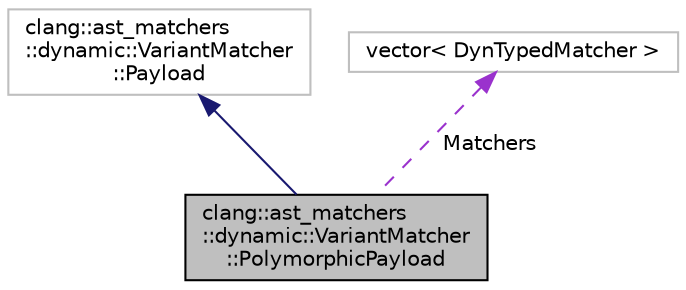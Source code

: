 digraph "clang::ast_matchers::dynamic::VariantMatcher::PolymorphicPayload"
{
 // LATEX_PDF_SIZE
  bgcolor="transparent";
  edge [fontname="Helvetica",fontsize="10",labelfontname="Helvetica",labelfontsize="10"];
  node [fontname="Helvetica",fontsize="10",shape=record];
  Node1 [label="clang::ast_matchers\l::dynamic::VariantMatcher\l::PolymorphicPayload",height=0.2,width=0.4,color="black", fillcolor="grey75", style="filled", fontcolor="black",tooltip=" "];
  Node2 -> Node1 [dir="back",color="midnightblue",fontsize="10",style="solid",fontname="Helvetica"];
  Node2 [label="clang::ast_matchers\l::dynamic::VariantMatcher\l::Payload",height=0.2,width=0.4,color="grey75",tooltip="Payload interface to be specialized by each matcher type."];
  Node3 -> Node1 [dir="back",color="darkorchid3",fontsize="10",style="dashed",label=" Matchers" ,fontname="Helvetica"];
  Node3 [label="vector\< DynTypedMatcher \>",height=0.2,width=0.4,color="grey75",tooltip=" "];
}

